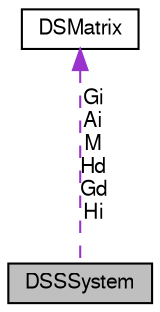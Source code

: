 digraph G
{
  edge [fontname="FreeSans",fontsize="10",labelfontname="FreeSans",labelfontsize="10"];
  node [fontname="FreeSans",fontsize="10",shape=record];
  Node1 [label="DSSSystem",height=0.2,width=0.4,color="black", fillcolor="grey75", style="filled" fontcolor="black"];
  Node2 -> Node1 [dir=back,color="darkorchid3",fontsize="10",style="dashed",label="Gi\nAi\nM\nHd\nGd\nHi"];
  Node2 [label="DSMatrix",height=0.2,width=0.4,color="black", fillcolor="white", style="filled",URL="$struct_d_s_matrix.html",tooltip="Data type representing a matrix."];
}

